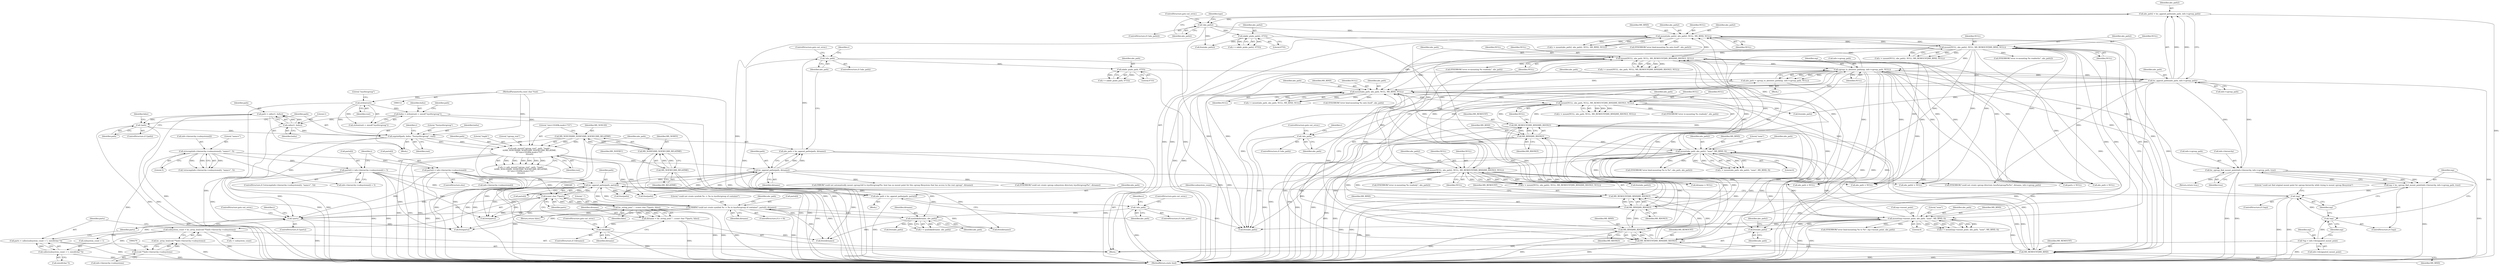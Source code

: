 digraph "0_lxc_592fd47a6245508b79fe6ac819fe6d3b2c1289be@API" {
"1000644" [label="(Call,free(abs_path))"];
"1000453" [label="(Call,mount(NULL, abs_path, NULL, MS_REMOUNT|MS_BIND|MS_RDONLY, NULL))"];
"1000496" [label="(Call,mount(NULL, abs_path2, NULL, MS_REMOUNT|MS_BIND, NULL))"];
"1000479" [label="(Call,mount(abs_path2, abs_path2, NULL, MS_BIND, NULL))"];
"1000391" [label="(Call,!abs_path2)"];
"1000383" [label="(Call,abs_path2 = lxc_append_paths(abs_path, info->cgroup_path))"];
"1000385" [label="(Call,lxc_append_paths(abs_path, info->cgroup_path))"];
"1000367" [label="(Call,mkdir_p(abs_path, 0755))"];
"1000362" [label="(Call,!abs_path)"];
"1000356" [label="(Call,abs_path = lxc_append_paths(path, dirname))"];
"1000358" [label="(Call,lxc_append_paths(path, dirname))"];
"1000214" [label="(Call,safe_mount(\"cgroup_root\", path, \"tmpfs\",\n\t\t\tMS_NOSUID|MS_NODEV|MS_NOEXEC|MS_RELATIME,\n\t\t\t\"size=10240k,mode=755\",\n\t\t\troot))"];
"1000207" [label="(Call,snprintf(path, bufsz, \"%s/sys/fs/cgroup\", root))"];
"1000203" [label="(Call,!path)"];
"1000197" [label="(Call,path = calloc(1, bufsz))"];
"1000199" [label="(Call,calloc(1, bufsz))"];
"1000118" [label="(Call,bufsz = strlen(root) + sizeof(\"/sys/fs/cgroup\"))"];
"1000121" [label="(Call,strlen(root))"];
"1000114" [label="(MethodParameterIn,const char *root)"];
"1000218" [label="(Call,MS_NOSUID|MS_NODEV|MS_NOEXEC|MS_RELATIME)"];
"1000220" [label="(Call,MS_NODEV|MS_NOEXEC|MS_RELATIME)"];
"1000222" [label="(Call,MS_NOEXEC|MS_RELATIME)"];
"1000671" [label="(Call,lxc_append_paths(path, parts[i]))"];
"1000333" [label="(Call,parts[i] = info->hierarchy->subsystems[i])"];
"1000309" [label="(Call,strncmp(info->hierarchy->subsystems[i], \"name=\", 5))"];
"1000348" [label="(Call,(const char **)parts)"];
"1000294" [label="(Call,!parts)"];
"1000689" [label="(Call,WARN(\"could not create symlink %s -> %s in /sys/fs/cgroup of container\", parts[i], dirname))"];
"1000682" [label="(Call,symlink(dirname, abs_path))"];
"1000677" [label="(Call,!abs_path)"];
"1000669" [label="(Call,abs_path = lxc_append_paths(path, parts[i]))"];
"1000285" [label="(Call,parts = calloc(subsystem_count + 1, sizeof(char *)))"];
"1000287" [label="(Call,calloc(subsystem_count + 1, sizeof(char *)))"];
"1000275" [label="(Call,subsystem_count = lxc_array_len((void **)info->hierarchy->subsystems))"];
"1000277" [label="(Call,lxc_array_len((void **)info->hierarchy->subsystems))"];
"1000278" [label="(Call,(void **)info->hierarchy->subsystems)"];
"1000319" [label="(Call,parts[i] = info->hierarchy->subsystems[i] + 5)"];
"1000353" [label="(Call,!dirname)"];
"1000344" [label="(Call,dirname = lxc_string_join(\",\", (const char **)parts, false))"];
"1000346" [label="(Call,lxc_string_join(\",\", (const char **)parts, false))"];
"1000590" [label="(Call,cgroup_to_absolute_path(mp, info->cgroup_path, NULL))"];
"1000269" [label="(Call,!mp)"];
"1000258" [label="(Call,mp = lxc_cgroup_find_mount_point(info->hierarchy, info->cgroup_path, true))"];
"1000260" [label="(Call,lxc_cgroup_find_mount_point(info->hierarchy, info->cgroup_path, true))"];
"1000256" [label="(Call,!mp)"];
"1000250" [label="(Call,*mp = info->designated_mount_point)"];
"1000564" [label="(Call,mount(NULL, abs_path, NULL, MS_REMOUNT|MS_BIND|MS_RDONLY, NULL))"];
"1000547" [label="(Call,mount(abs_path, abs_path, NULL, MS_BIND, NULL))"];
"1000625" [label="(Call,mount(NULL, abs_path2, NULL, MS_REMOUNT|MS_BIND|MS_RDONLY, NULL))"];
"1000602" [label="(Call,mount(abs_path, abs_path2, \"none\", MS_BIND, 0))"];
"1000597" [label="(Call,!abs_path)"];
"1000588" [label="(Call,abs_path = cgroup_to_absolute_path(mp, info->cgroup_path, NULL))"];
"1000517" [label="(Call,mkdir_p(abs_path2, 0755))"];
"1000422" [label="(Call,mount(mp->mount_point, abs_path, \"none\", MS_BIND, 0))"];
"1000459" [label="(Call,MS_BIND|MS_RDONLY)"];
"1000631" [label="(Call,MS_BIND|MS_RDONLY)"];
"1000570" [label="(Call,MS_BIND|MS_RDONLY)"];
"1000500" [label="(Call,MS_REMOUNT|MS_BIND)"];
"1000629" [label="(Call,MS_REMOUNT|MS_BIND|MS_RDONLY)"];
"1000568" [label="(Call,MS_REMOUNT|MS_BIND|MS_RDONLY)"];
"1000457" [label="(Call,MS_REMOUNT|MS_BIND|MS_RDONLY)"];
"1000293" [label="(ControlStructure,if (!parts))"];
"1000317" [label="(Literal,\"name=\")"];
"1000629" [label="(Call,MS_REMOUNT|MS_BIND|MS_RDONLY)"];
"1000645" [label="(Identifier,abs_path)"];
"1000309" [label="(Call,strncmp(info->hierarchy->subsystems[i], \"name=\", 5))"];
"1000568" [label="(Call,MS_REMOUNT|MS_BIND|MS_RDONLY)"];
"1000681" [label="(Identifier,r)"];
"1000387" [label="(Call,info->cgroup_path)"];
"1000369" [label="(Literal,0755)"];
"1000255" [label="(ControlStructure,if (!mp))"];
"1000347" [label="(Literal,\",\")"];
"1000257" [label="(Identifier,mp)"];
"1000246" [label="(Block,)"];
"1000277" [label="(Call,lxc_array_len((void **)info->hierarchy->subsystems))"];
"1000307" [label="(ControlStructure,if (!strncmp(info->hierarchy->subsystems[i], \"name=\", 5)))"];
"1000346" [label="(Call,lxc_string_join(\",\", (const char **)parts, false))"];
"1000697" [label="(Call,abs_path = NULL)"];
"1000269" [label="(Call,!mp)"];
"1000499" [label="(Identifier,NULL)"];
"1000361" [label="(ControlStructure,if (!abs_path))"];
"1000595" [label="(Identifier,NULL)"];
"1000515" [label="(Call,r = mkdir_p(abs_path2, 0755))"];
"1000484" [label="(Identifier,NULL)"];
"1000603" [label="(Identifier,abs_path)"];
"1000386" [label="(Identifier,abs_path)"];
"1000216" [label="(Identifier,path)"];
"1000353" [label="(Call,!dirname)"];
"1000549" [label="(Identifier,abs_path)"];
"1000286" [label="(Identifier,parts)"];
"1000213" [label="(Identifier,r)"];
"1000287" [label="(Call,calloc(subsystem_count + 1, sizeof(char *)))"];
"1000259" [label="(Identifier,mp)"];
"1000651" [label="(Call,abs_path2 = NULL)"];
"1000208" [label="(Identifier,path)"];
"1000202" [label="(ControlStructure,if (!path))"];
"1000252" [label="(Call,info->designated_mount_point)"];
"1000596" [label="(ControlStructure,if (!abs_path))"];
"1000503" [label="(Identifier,NULL)"];
"1000462" [label="(Identifier,NULL)"];
"1000224" [label="(Identifier,MS_RELATIME)"];
"1000583" [label="(Call,free(abs_path))"];
"1000217" [label="(Literal,\"tmpfs\")"];
"1000689" [label="(Call,WARN(\"could not create symlink %s -> %s in /sys/fs/cgroup of container\", parts[i], dirname))"];
"1000702" [label="(Call,free(parts))"];
"1000352" [label="(ControlStructure,if (!dirname))"];
"1000359" [label="(Identifier,path)"];
"1000258" [label="(Call,mp = lxc_cgroup_find_mount_point(info->hierarchy, info->cgroup_path, true))"];
"1000368" [label="(Identifier,abs_path)"];
"1000267" [label="(Identifier,true)"];
"1000570" [label="(Call,MS_BIND|MS_RDONLY)"];
"1000367" [label="(Call,mkdir_p(abs_path, 0755))"];
"1000726" [label="(Call,free(abs_path2))"];
"1000127" [label="(Identifier,path)"];
"1000220" [label="(Call,MS_NODEV|MS_NOEXEC|MS_RELATIME)"];
"1000625" [label="(Call,mount(NULL, abs_path2, NULL, MS_REMOUNT|MS_BIND|MS_RDONLY, NULL))"];
"1000391" [label="(Call,!abs_path2)"];
"1000566" [label="(Identifier,abs_path)"];
"1000296" [label="(ControlStructure,goto out_error;)"];
"1000124" [label="(Literal,\"/sys/fs/cgroup\")"];
"1000360" [label="(Identifier,dirname)"];
"1000707" [label="(Call,parts = NULL)"];
"1000602" [label="(Call,mount(abs_path, abs_path2, \"none\", MS_BIND, 0))"];
"1000392" [label="(Identifier,abs_path2)"];
"1000295" [label="(Identifier,parts)"];
"1000199" [label="(Call,calloc(1, bufsz))"];
"1000456" [label="(Identifier,NULL)"];
"1000397" [label="(Identifier,type)"];
"1000710" [label="(Call,free(path))"];
"1000264" [label="(Call,info->cgroup_path)"];
"1000212" [label="(Call,r = safe_mount(\"cgroup_root\", path, \"tmpfs\",\n\t\t\tMS_NOSUID|MS_NODEV|MS_NOEXEC|MS_RELATIME,\n\t\t\t\"size=10240k,mode=755\",\n\t\t\troot))"];
"1000280" [label="(Call,info->hierarchy->subsystems)"];
"1000416" [label="(Call,ERROR(\"could not automatically mount cgroup-full to /sys/fs/cgroup/%s: host has no mount point for this cgroup filesystem that has access to the root cgroup\", dirname))"];
"1000685" [label="(ControlStructure,if (r < 0))"];
"1000571" [label="(Identifier,MS_BIND)"];
"1000632" [label="(Identifier,MS_BIND)"];
"1000384" [label="(Identifier,abs_path2)"];
"1000718" [label="(Call,free(path))"];
"1000200" [label="(Literal,1)"];
"1000562" [label="(Call,r = mount(NULL, abs_path, NULL, MS_REMOUNT|MS_BIND|MS_RDONLY, NULL))"];
"1000483" [label="(Identifier,MS_BIND)"];
"1000122" [label="(Identifier,root)"];
"1000477" [label="(Call,r = mount(abs_path2, abs_path2, NULL, MS_BIND, NULL))"];
"1000628" [label="(Identifier,NULL)"];
"1000427" [label="(Literal,\"none\")"];
"1000197" [label="(Call,path = calloc(1, bufsz))"];
"1000700" [label="(Call,free(dirname))"];
"1000585" [label="(Call,abs_path = NULL)"];
"1000379" [label="(Call,SYSERROR(\"could not create cgroup subsystem directory /sys/fs/cgroup/%s\", dirname))"];
"1000678" [label="(Identifier,abs_path)"];
"1000118" [label="(Call,bufsz = strlen(root) + sizeof(\"/sys/fs/cgroup\"))"];
"1000494" [label="(Call,r = mount(NULL, abs_path2, NULL, MS_REMOUNT|MS_BIND, NULL))"];
"1000285" [label="(Call,parts = calloc(subsystem_count + 1, sizeof(char *)))"];
"1000579" [label="(Call,SYSERROR(\"error re-mounting %s readonly\", abs_path))"];
"1000278" [label="(Call,(void **)info->hierarchy->subsystems)"];
"1000598" [label="(Identifier,abs_path)"];
"1000518" [label="(Identifier,abs_path2)"];
"1000363" [label="(Identifier,abs_path)"];
"1000694" [label="(Identifier,dirname)"];
"1000519" [label="(Literal,0755)"];
"1000597" [label="(Call,!abs_path)"];
"1000502" [label="(Identifier,MS_BIND)"];
"1000547" [label="(Call,mount(abs_path, abs_path, NULL, MS_BIND, NULL))"];
"1000223" [label="(Identifier,MS_NOEXEC)"];
"1000116" [label="(Block,)"];
"1000646" [label="(Call,free(abs_path2))"];
"1000390" [label="(ControlStructure,if (!abs_path2))"];
"1000206" [label="(Identifier,false)"];
"1000351" [label="(Identifier,false)"];
"1000552" [label="(Identifier,NULL)"];
"1000393" [label="(ControlStructure,goto out_error;)"];
"1000455" [label="(Identifier,abs_path)"];
"1000366" [label="(Identifier,r)"];
"1000588" [label="(Call,abs_path = cgroup_to_absolute_path(mp, info->cgroup_path, NULL))"];
"1000460" [label="(Identifier,MS_BIND)"];
"1000276" [label="(Identifier,subsystem_count)"];
"1000690" [label="(Literal,\"could not create symlink %s -> %s in /sys/fs/cgroup of container\")"];
"1000696" [label="(Identifier,abs_path)"];
"1000545" [label="(Call,r = mount(abs_path, abs_path, NULL, MS_BIND, NULL))"];
"1000451" [label="(Call,r = mount(NULL, abs_path, NULL, MS_REMOUNT|MS_BIND|MS_RDONLY, NULL))"];
"1000323" [label="(Call,info->hierarchy->subsystems[i] + 5)"];
"1000613" [label="(Call,SYSERROR(\"error bind-mounting %s to %s\", abs_path, abs_path2))"];
"1000344" [label="(Call,dirname = lxc_string_join(\",\", (const char **)parts, false))"];
"1000573" [label="(Identifier,NULL)"];
"1000457" [label="(Call,MS_REMOUNT|MS_BIND|MS_RDONLY)"];
"1000479" [label="(Call,mount(abs_path2, abs_path2, NULL, MS_BIND, NULL))"];
"1000275" [label="(Call,subsystem_count = lxc_array_len((void **)info->hierarchy->subsystems))"];
"1000273" [label="(Literal,\"could not find original mount point for cgroup hierarchy while trying to mount cgroup filesystem\")"];
"1000599" [label="(ControlStructure,goto out_error;)"];
"1000589" [label="(Identifier,abs_path)"];
"1000215" [label="(Literal,\"cgroup_root\")"];
"1000480" [label="(Identifier,abs_path2)"];
"1000623" [label="(Call,r = mount(NULL, abs_path2, NULL, MS_REMOUNT|MS_BIND|MS_RDONLY, NULL))"];
"1000501" [label="(Identifier,MS_REMOUNT)"];
"1000218" [label="(Call,MS_NOSUID|MS_NODEV|MS_NOEXEC|MS_RELATIME)"];
"1000210" [label="(Literal,\"%s/sys/fs/cgroup\")"];
"1000221" [label="(Identifier,MS_NODEV)"];
"1000731" [label="(Return,return false;)"];
"1000600" [label="(Call,r = mount(abs_path, abs_path2, \"none\", MS_BIND, 0))"];
"1000604" [label="(Identifier,abs_path2)"];
"1000691" [label="(Call,parts[i])"];
"1000548" [label="(Identifier,abs_path)"];
"1000498" [label="(Identifier,abs_path2)"];
"1000435" [label="(Call,SYSERROR(\"error bind-mounting %s to %s\", mp->mount_point, abs_path))"];
"1000630" [label="(Identifier,MS_REMOUNT)"];
"1000733" [label="(MethodReturn,static bool)"];
"1000500" [label="(Call,MS_REMOUNT|MS_BIND)"];
"1000668" [label="(Block,)"];
"1000426" [label="(Identifier,abs_path)"];
"1000458" [label="(Identifier,MS_REMOUNT)"];
"1000591" [label="(Identifier,mp)"];
"1000319" [label="(Call,parts[i] = info->hierarchy->subsystems[i] + 5)"];
"1000332" [label="(ControlStructure,else)"];
"1000640" [label="(Call,SYSERROR(\"error re-mounting %s readonly\", abs_path2))"];
"1000677" [label="(Call,!abs_path)"];
"1000219" [label="(Identifier,MS_NOSUID)"];
"1000529" [label="(Call,SYSERROR(\"could not create cgroup directory /sys/fs/cgroup/%s%s\", dirname, info->cgroup_path))"];
"1000670" [label="(Identifier,abs_path)"];
"1000222" [label="(Call,MS_NOEXEC|MS_RELATIME)"];
"1000318" [label="(Literal,5)"];
"1000669" [label="(Call,abs_path = lxc_append_paths(path, parts[i]))"];
"1000564" [label="(Call,mount(NULL, abs_path, NULL, MS_REMOUNT|MS_BIND|MS_RDONLY, NULL))"];
"1000514" [label="(Block,)"];
"1000606" [label="(Identifier,MS_BIND)"];
"1000429" [label="(Literal,0)"];
"1000720" [label="(Call,free(dirname))"];
"1000712" [label="(Return,return true;)"];
"1000684" [label="(Identifier,abs_path)"];
"1000428" [label="(Identifier,MS_BIND)"];
"1000482" [label="(Identifier,NULL)"];
"1000695" [label="(Call,free(abs_path))"];
"1000201" [label="(Identifier,bufsz)"];
"1000572" [label="(Identifier,MS_RDONLY)"];
"1000250" [label="(Call,*mp = info->designated_mount_point)"];
"1000633" [label="(Identifier,MS_RDONLY)"];
"1000704" [label="(Call,dirname = NULL)"];
"1000517" [label="(Call,mkdir_p(abs_path2, 0755))"];
"1000676" [label="(ControlStructure,if (!abs_path))"];
"1000288" [label="(Call,subsystem_count + 1)"];
"1000357" [label="(Identifier,abs_path)"];
"1000673" [label="(Call,parts[i])"];
"1000631" [label="(Call,MS_BIND|MS_RDONLY)"];
"1000308" [label="(Call,!strncmp(info->hierarchy->subsystems[i], \"name=\", 5))"];
"1000607" [label="(Literal,0)"];
"1000299" [label="(Identifier,i)"];
"1000601" [label="(Identifier,r)"];
"1000350" [label="(Identifier,parts)"];
"1000644" [label="(Call,free(abs_path))"];
"1000627" [label="(Identifier,abs_path2)"];
"1000294" [label="(Call,!parts)"];
"1000270" [label="(Identifier,mp)"];
"1000481" [label="(Identifier,abs_path2)"];
"1000225" [label="(Literal,\"size=10240k,mode=755\")"];
"1000592" [label="(Call,info->cgroup_path)"];
"1000198" [label="(Identifier,path)"];
"1000209" [label="(Identifier,bufsz)"];
"1000722" [label="(Call,free(parts))"];
"1000334" [label="(Call,parts[i])"];
"1000683" [label="(Identifier,dirname)"];
"1000558" [label="(Call,SYSERROR(\"error bind-mounting %s onto itself\", abs_path))"];
"1000605" [label="(Literal,\"none\")"];
"1000291" [label="(Call,sizeof(char *))"];
"1000679" [label="(ControlStructure,goto out_error;)"];
"1000355" [label="(ControlStructure,goto out_error;)"];
"1000551" [label="(Identifier,MS_BIND)"];
"1000468" [label="(Call,SYSERROR(\"error re-mounting %s readonly\", abs_path))"];
"1000422" [label="(Call,mount(mp->mount_point, abs_path, \"none\", MS_BIND, 0))"];
"1000682" [label="(Call,symlink(dirname, abs_path))"];
"1000211" [label="(Identifier,root)"];
"1000333" [label="(Call,parts[i] = info->hierarchy->subsystems[i])"];
"1000256" [label="(Call,!mp)"];
"1000364" [label="(ControlStructure,goto out_error;)"];
"1000565" [label="(Identifier,NULL)"];
"1000354" [label="(Identifier,dirname)"];
"1000569" [label="(Identifier,MS_REMOUNT)"];
"1000590" [label="(Call,cgroup_to_absolute_path(mp, info->cgroup_path, NULL))"];
"1000383" [label="(Call,abs_path2 = lxc_append_paths(abs_path, info->cgroup_path))"];
"1000226" [label="(Identifier,root)"];
"1000680" [label="(Call,r = symlink(dirname, abs_path))"];
"1000214" [label="(Call,safe_mount(\"cgroup_root\", path, \"tmpfs\",\n\t\t\tMS_NOSUID|MS_NODEV|MS_NOEXEC|MS_RELATIME,\n\t\t\t\"size=10240k,mode=755\",\n\t\t\troot))"];
"1000348" [label="(Call,(const char **)parts)"];
"1000261" [label="(Call,info->hierarchy)"];
"1000454" [label="(Identifier,NULL)"];
"1000509" [label="(Call,SYSERROR(\"error re-mounting %s readwrite\", abs_path2))"];
"1000310" [label="(Call,info->hierarchy->subsystems[i])"];
"1000567" [label="(Identifier,NULL)"];
"1000251" [label="(Identifier,mp)"];
"1000634" [label="(Identifier,NULL)"];
"1000459" [label="(Call,MS_BIND|MS_RDONLY)"];
"1000496" [label="(Call,mount(NULL, abs_path2, NULL, MS_REMOUNT|MS_BIND, NULL))"];
"1000453" [label="(Call,mount(NULL, abs_path, NULL, MS_REMOUNT|MS_BIND|MS_RDONLY, NULL))"];
"1000362" [label="(Call,!abs_path)"];
"1000121" [label="(Call,strlen(root))"];
"1000301" [label="(Call,i < subsystem_count)"];
"1000337" [label="(Call,info->hierarchy->subsystems[i])"];
"1000550" [label="(Identifier,NULL)"];
"1000420" [label="(Call,r = mount(mp->mount_point, abs_path, \"none\", MS_BIND, 0))"];
"1000120" [label="(Call,strlen(root) + sizeof(\"/sys/fs/cgroup\"))"];
"1000647" [label="(Identifier,abs_path2)"];
"1000497" [label="(Identifier,NULL)"];
"1000385" [label="(Call,lxc_append_paths(abs_path, info->cgroup_path))"];
"1000114" [label="(MethodParameterIn,const char *root)"];
"1000490" [label="(Call,SYSERROR(\"error bind-mounting %s onto itself\", abs_path2))"];
"1000268" [label="(ControlStructure,if (!mp))"];
"1000358" [label="(Call,lxc_append_paths(path, dirname))"];
"1000260" [label="(Call,lxc_cgroup_find_mount_point(info->hierarchy, info->cgroup_path, true))"];
"1000305" [label="(Identifier,i)"];
"1000648" [label="(Call,abs_path = NULL)"];
"1000320" [label="(Call,parts[i])"];
"1000345" [label="(Identifier,dirname)"];
"1000671" [label="(Call,lxc_append_paths(path, parts[i]))"];
"1000119" [label="(Identifier,bufsz)"];
"1000423" [label="(Call,mp->mount_point)"];
"1000207" [label="(Call,snprintf(path, bufsz, \"%s/sys/fs/cgroup\", root))"];
"1000626" [label="(Identifier,NULL)"];
"1000461" [label="(Identifier,MS_RDONLY)"];
"1000724" [label="(Call,free(abs_path))"];
"1000203" [label="(Call,!path)"];
"1000365" [label="(Call,r = mkdir_p(abs_path, 0755))"];
"1000204" [label="(Identifier,path)"];
"1000356" [label="(Call,abs_path = lxc_append_paths(path, dirname))"];
"1000672" [label="(Identifier,path)"];
"1000644" -> "1000246"  [label="AST: "];
"1000644" -> "1000645"  [label="CFG: "];
"1000645" -> "1000644"  [label="AST: "];
"1000647" -> "1000644"  [label="CFG: "];
"1000453" -> "1000644"  [label="DDG: "];
"1000422" -> "1000644"  [label="DDG: "];
"1000602" -> "1000644"  [label="DDG: "];
"1000453" -> "1000451"  [label="AST: "];
"1000453" -> "1000462"  [label="CFG: "];
"1000454" -> "1000453"  [label="AST: "];
"1000455" -> "1000453"  [label="AST: "];
"1000456" -> "1000453"  [label="AST: "];
"1000457" -> "1000453"  [label="AST: "];
"1000462" -> "1000453"  [label="AST: "];
"1000451" -> "1000453"  [label="CFG: "];
"1000453" -> "1000733"  [label="DDG: "];
"1000453" -> "1000733"  [label="DDG: "];
"1000453" -> "1000451"  [label="DDG: "];
"1000453" -> "1000451"  [label="DDG: "];
"1000453" -> "1000451"  [label="DDG: "];
"1000496" -> "1000453"  [label="DDG: "];
"1000625" -> "1000453"  [label="DDG: "];
"1000590" -> "1000453"  [label="DDG: "];
"1000422" -> "1000453"  [label="DDG: "];
"1000457" -> "1000453"  [label="DDG: "];
"1000457" -> "1000453"  [label="DDG: "];
"1000453" -> "1000468"  [label="DDG: "];
"1000453" -> "1000479"  [label="DDG: "];
"1000453" -> "1000547"  [label="DDG: "];
"1000453" -> "1000585"  [label="DDG: "];
"1000453" -> "1000590"  [label="DDG: "];
"1000453" -> "1000648"  [label="DDG: "];
"1000453" -> "1000651"  [label="DDG: "];
"1000453" -> "1000697"  [label="DDG: "];
"1000453" -> "1000704"  [label="DDG: "];
"1000453" -> "1000707"  [label="DDG: "];
"1000453" -> "1000724"  [label="DDG: "];
"1000496" -> "1000494"  [label="AST: "];
"1000496" -> "1000503"  [label="CFG: "];
"1000497" -> "1000496"  [label="AST: "];
"1000498" -> "1000496"  [label="AST: "];
"1000499" -> "1000496"  [label="AST: "];
"1000500" -> "1000496"  [label="AST: "];
"1000503" -> "1000496"  [label="AST: "];
"1000494" -> "1000496"  [label="CFG: "];
"1000496" -> "1000733"  [label="DDG: "];
"1000496" -> "1000733"  [label="DDG: "];
"1000496" -> "1000479"  [label="DDG: "];
"1000496" -> "1000494"  [label="DDG: "];
"1000496" -> "1000494"  [label="DDG: "];
"1000496" -> "1000494"  [label="DDG: "];
"1000479" -> "1000496"  [label="DDG: "];
"1000479" -> "1000496"  [label="DDG: "];
"1000500" -> "1000496"  [label="DDG: "];
"1000500" -> "1000496"  [label="DDG: "];
"1000496" -> "1000509"  [label="DDG: "];
"1000496" -> "1000547"  [label="DDG: "];
"1000496" -> "1000585"  [label="DDG: "];
"1000496" -> "1000590"  [label="DDG: "];
"1000496" -> "1000646"  [label="DDG: "];
"1000496" -> "1000648"  [label="DDG: "];
"1000496" -> "1000651"  [label="DDG: "];
"1000496" -> "1000697"  [label="DDG: "];
"1000496" -> "1000704"  [label="DDG: "];
"1000496" -> "1000707"  [label="DDG: "];
"1000479" -> "1000477"  [label="AST: "];
"1000479" -> "1000484"  [label="CFG: "];
"1000480" -> "1000479"  [label="AST: "];
"1000481" -> "1000479"  [label="AST: "];
"1000482" -> "1000479"  [label="AST: "];
"1000483" -> "1000479"  [label="AST: "];
"1000484" -> "1000479"  [label="AST: "];
"1000477" -> "1000479"  [label="CFG: "];
"1000479" -> "1000733"  [label="DDG: "];
"1000479" -> "1000733"  [label="DDG: "];
"1000479" -> "1000477"  [label="DDG: "];
"1000479" -> "1000477"  [label="DDG: "];
"1000479" -> "1000477"  [label="DDG: "];
"1000391" -> "1000479"  [label="DDG: "];
"1000625" -> "1000479"  [label="DDG: "];
"1000590" -> "1000479"  [label="DDG: "];
"1000422" -> "1000479"  [label="DDG: "];
"1000459" -> "1000479"  [label="DDG: "];
"1000479" -> "1000490"  [label="DDG: "];
"1000479" -> "1000500"  [label="DDG: "];
"1000391" -> "1000390"  [label="AST: "];
"1000391" -> "1000392"  [label="CFG: "];
"1000392" -> "1000391"  [label="AST: "];
"1000393" -> "1000391"  [label="CFG: "];
"1000397" -> "1000391"  [label="CFG: "];
"1000391" -> "1000733"  [label="DDG: "];
"1000383" -> "1000391"  [label="DDG: "];
"1000391" -> "1000517"  [label="DDG: "];
"1000391" -> "1000646"  [label="DDG: "];
"1000391" -> "1000726"  [label="DDG: "];
"1000383" -> "1000246"  [label="AST: "];
"1000383" -> "1000385"  [label="CFG: "];
"1000384" -> "1000383"  [label="AST: "];
"1000385" -> "1000383"  [label="AST: "];
"1000392" -> "1000383"  [label="CFG: "];
"1000383" -> "1000733"  [label="DDG: "];
"1000385" -> "1000383"  [label="DDG: "];
"1000385" -> "1000383"  [label="DDG: "];
"1000385" -> "1000387"  [label="CFG: "];
"1000386" -> "1000385"  [label="AST: "];
"1000387" -> "1000385"  [label="AST: "];
"1000385" -> "1000733"  [label="DDG: "];
"1000385" -> "1000260"  [label="DDG: "];
"1000367" -> "1000385"  [label="DDG: "];
"1000590" -> "1000385"  [label="DDG: "];
"1000260" -> "1000385"  [label="DDG: "];
"1000385" -> "1000422"  [label="DDG: "];
"1000385" -> "1000529"  [label="DDG: "];
"1000385" -> "1000547"  [label="DDG: "];
"1000385" -> "1000583"  [label="DDG: "];
"1000385" -> "1000590"  [label="DDG: "];
"1000385" -> "1000724"  [label="DDG: "];
"1000367" -> "1000365"  [label="AST: "];
"1000367" -> "1000369"  [label="CFG: "];
"1000368" -> "1000367"  [label="AST: "];
"1000369" -> "1000367"  [label="AST: "];
"1000365" -> "1000367"  [label="CFG: "];
"1000367" -> "1000365"  [label="DDG: "];
"1000367" -> "1000365"  [label="DDG: "];
"1000362" -> "1000367"  [label="DDG: "];
"1000367" -> "1000724"  [label="DDG: "];
"1000362" -> "1000361"  [label="AST: "];
"1000362" -> "1000363"  [label="CFG: "];
"1000363" -> "1000362"  [label="AST: "];
"1000364" -> "1000362"  [label="CFG: "];
"1000366" -> "1000362"  [label="CFG: "];
"1000362" -> "1000733"  [label="DDG: "];
"1000356" -> "1000362"  [label="DDG: "];
"1000362" -> "1000724"  [label="DDG: "];
"1000356" -> "1000246"  [label="AST: "];
"1000356" -> "1000358"  [label="CFG: "];
"1000357" -> "1000356"  [label="AST: "];
"1000358" -> "1000356"  [label="AST: "];
"1000363" -> "1000356"  [label="CFG: "];
"1000356" -> "1000733"  [label="DDG: "];
"1000358" -> "1000356"  [label="DDG: "];
"1000358" -> "1000356"  [label="DDG: "];
"1000358" -> "1000360"  [label="CFG: "];
"1000359" -> "1000358"  [label="AST: "];
"1000360" -> "1000358"  [label="AST: "];
"1000214" -> "1000358"  [label="DDG: "];
"1000671" -> "1000358"  [label="DDG: "];
"1000353" -> "1000358"  [label="DDG: "];
"1000358" -> "1000379"  [label="DDG: "];
"1000358" -> "1000416"  [label="DDG: "];
"1000358" -> "1000529"  [label="DDG: "];
"1000358" -> "1000671"  [label="DDG: "];
"1000358" -> "1000682"  [label="DDG: "];
"1000358" -> "1000700"  [label="DDG: "];
"1000358" -> "1000710"  [label="DDG: "];
"1000358" -> "1000718"  [label="DDG: "];
"1000358" -> "1000720"  [label="DDG: "];
"1000214" -> "1000212"  [label="AST: "];
"1000214" -> "1000226"  [label="CFG: "];
"1000215" -> "1000214"  [label="AST: "];
"1000216" -> "1000214"  [label="AST: "];
"1000217" -> "1000214"  [label="AST: "];
"1000218" -> "1000214"  [label="AST: "];
"1000225" -> "1000214"  [label="AST: "];
"1000226" -> "1000214"  [label="AST: "];
"1000212" -> "1000214"  [label="CFG: "];
"1000214" -> "1000733"  [label="DDG: "];
"1000214" -> "1000733"  [label="DDG: "];
"1000214" -> "1000733"  [label="DDG: "];
"1000214" -> "1000212"  [label="DDG: "];
"1000214" -> "1000212"  [label="DDG: "];
"1000214" -> "1000212"  [label="DDG: "];
"1000214" -> "1000212"  [label="DDG: "];
"1000214" -> "1000212"  [label="DDG: "];
"1000214" -> "1000212"  [label="DDG: "];
"1000207" -> "1000214"  [label="DDG: "];
"1000207" -> "1000214"  [label="DDG: "];
"1000218" -> "1000214"  [label="DDG: "];
"1000218" -> "1000214"  [label="DDG: "];
"1000114" -> "1000214"  [label="DDG: "];
"1000214" -> "1000710"  [label="DDG: "];
"1000214" -> "1000718"  [label="DDG: "];
"1000207" -> "1000116"  [label="AST: "];
"1000207" -> "1000211"  [label="CFG: "];
"1000208" -> "1000207"  [label="AST: "];
"1000209" -> "1000207"  [label="AST: "];
"1000210" -> "1000207"  [label="AST: "];
"1000211" -> "1000207"  [label="AST: "];
"1000213" -> "1000207"  [label="CFG: "];
"1000207" -> "1000733"  [label="DDG: "];
"1000207" -> "1000733"  [label="DDG: "];
"1000203" -> "1000207"  [label="DDG: "];
"1000199" -> "1000207"  [label="DDG: "];
"1000121" -> "1000207"  [label="DDG: "];
"1000114" -> "1000207"  [label="DDG: "];
"1000203" -> "1000202"  [label="AST: "];
"1000203" -> "1000204"  [label="CFG: "];
"1000204" -> "1000203"  [label="AST: "];
"1000206" -> "1000203"  [label="CFG: "];
"1000208" -> "1000203"  [label="CFG: "];
"1000203" -> "1000733"  [label="DDG: "];
"1000203" -> "1000733"  [label="DDG: "];
"1000197" -> "1000203"  [label="DDG: "];
"1000197" -> "1000116"  [label="AST: "];
"1000197" -> "1000199"  [label="CFG: "];
"1000198" -> "1000197"  [label="AST: "];
"1000199" -> "1000197"  [label="AST: "];
"1000204" -> "1000197"  [label="CFG: "];
"1000197" -> "1000733"  [label="DDG: "];
"1000199" -> "1000197"  [label="DDG: "];
"1000199" -> "1000197"  [label="DDG: "];
"1000199" -> "1000201"  [label="CFG: "];
"1000200" -> "1000199"  [label="AST: "];
"1000201" -> "1000199"  [label="AST: "];
"1000199" -> "1000733"  [label="DDG: "];
"1000118" -> "1000199"  [label="DDG: "];
"1000118" -> "1000116"  [label="AST: "];
"1000118" -> "1000120"  [label="CFG: "];
"1000119" -> "1000118"  [label="AST: "];
"1000120" -> "1000118"  [label="AST: "];
"1000127" -> "1000118"  [label="CFG: "];
"1000118" -> "1000733"  [label="DDG: "];
"1000118" -> "1000733"  [label="DDG: "];
"1000121" -> "1000118"  [label="DDG: "];
"1000121" -> "1000120"  [label="AST: "];
"1000121" -> "1000122"  [label="CFG: "];
"1000122" -> "1000121"  [label="AST: "];
"1000124" -> "1000121"  [label="CFG: "];
"1000121" -> "1000733"  [label="DDG: "];
"1000121" -> "1000120"  [label="DDG: "];
"1000114" -> "1000121"  [label="DDG: "];
"1000114" -> "1000112"  [label="AST: "];
"1000114" -> "1000733"  [label="DDG: "];
"1000218" -> "1000220"  [label="CFG: "];
"1000219" -> "1000218"  [label="AST: "];
"1000220" -> "1000218"  [label="AST: "];
"1000225" -> "1000218"  [label="CFG: "];
"1000218" -> "1000733"  [label="DDG: "];
"1000218" -> "1000733"  [label="DDG: "];
"1000220" -> "1000218"  [label="DDG: "];
"1000220" -> "1000218"  [label="DDG: "];
"1000220" -> "1000222"  [label="CFG: "];
"1000221" -> "1000220"  [label="AST: "];
"1000222" -> "1000220"  [label="AST: "];
"1000220" -> "1000733"  [label="DDG: "];
"1000220" -> "1000733"  [label="DDG: "];
"1000222" -> "1000220"  [label="DDG: "];
"1000222" -> "1000220"  [label="DDG: "];
"1000222" -> "1000224"  [label="CFG: "];
"1000223" -> "1000222"  [label="AST: "];
"1000224" -> "1000222"  [label="AST: "];
"1000222" -> "1000733"  [label="DDG: "];
"1000222" -> "1000733"  [label="DDG: "];
"1000671" -> "1000669"  [label="AST: "];
"1000671" -> "1000673"  [label="CFG: "];
"1000672" -> "1000671"  [label="AST: "];
"1000673" -> "1000671"  [label="AST: "];
"1000669" -> "1000671"  [label="CFG: "];
"1000671" -> "1000733"  [label="DDG: "];
"1000671" -> "1000294"  [label="DDG: "];
"1000671" -> "1000348"  [label="DDG: "];
"1000671" -> "1000669"  [label="DDG: "];
"1000671" -> "1000669"  [label="DDG: "];
"1000333" -> "1000671"  [label="DDG: "];
"1000348" -> "1000671"  [label="DDG: "];
"1000689" -> "1000671"  [label="DDG: "];
"1000319" -> "1000671"  [label="DDG: "];
"1000671" -> "1000689"  [label="DDG: "];
"1000671" -> "1000702"  [label="DDG: "];
"1000671" -> "1000710"  [label="DDG: "];
"1000671" -> "1000718"  [label="DDG: "];
"1000671" -> "1000722"  [label="DDG: "];
"1000333" -> "1000332"  [label="AST: "];
"1000333" -> "1000337"  [label="CFG: "];
"1000334" -> "1000333"  [label="AST: "];
"1000337" -> "1000333"  [label="AST: "];
"1000305" -> "1000333"  [label="CFG: "];
"1000333" -> "1000733"  [label="DDG: "];
"1000333" -> "1000733"  [label="DDG: "];
"1000333" -> "1000294"  [label="DDG: "];
"1000309" -> "1000333"  [label="DDG: "];
"1000333" -> "1000348"  [label="DDG: "];
"1000333" -> "1000702"  [label="DDG: "];
"1000333" -> "1000722"  [label="DDG: "];
"1000309" -> "1000308"  [label="AST: "];
"1000309" -> "1000318"  [label="CFG: "];
"1000310" -> "1000309"  [label="AST: "];
"1000317" -> "1000309"  [label="AST: "];
"1000318" -> "1000309"  [label="AST: "];
"1000308" -> "1000309"  [label="CFG: "];
"1000309" -> "1000278"  [label="DDG: "];
"1000309" -> "1000308"  [label="DDG: "];
"1000309" -> "1000308"  [label="DDG: "];
"1000309" -> "1000308"  [label="DDG: "];
"1000309" -> "1000319"  [label="DDG: "];
"1000309" -> "1000323"  [label="DDG: "];
"1000348" -> "1000346"  [label="AST: "];
"1000348" -> "1000350"  [label="CFG: "];
"1000349" -> "1000348"  [label="AST: "];
"1000350" -> "1000348"  [label="AST: "];
"1000351" -> "1000348"  [label="CFG: "];
"1000348" -> "1000346"  [label="DDG: "];
"1000294" -> "1000348"  [label="DDG: "];
"1000689" -> "1000348"  [label="DDG: "];
"1000319" -> "1000348"  [label="DDG: "];
"1000348" -> "1000689"  [label="DDG: "];
"1000348" -> "1000702"  [label="DDG: "];
"1000348" -> "1000722"  [label="DDG: "];
"1000294" -> "1000293"  [label="AST: "];
"1000294" -> "1000295"  [label="CFG: "];
"1000295" -> "1000294"  [label="AST: "];
"1000296" -> "1000294"  [label="CFG: "];
"1000299" -> "1000294"  [label="CFG: "];
"1000294" -> "1000733"  [label="DDG: "];
"1000689" -> "1000294"  [label="DDG: "];
"1000285" -> "1000294"  [label="DDG: "];
"1000319" -> "1000294"  [label="DDG: "];
"1000294" -> "1000722"  [label="DDG: "];
"1000689" -> "1000685"  [label="AST: "];
"1000689" -> "1000694"  [label="CFG: "];
"1000690" -> "1000689"  [label="AST: "];
"1000691" -> "1000689"  [label="AST: "];
"1000694" -> "1000689"  [label="AST: "];
"1000696" -> "1000689"  [label="CFG: "];
"1000689" -> "1000733"  [label="DDG: "];
"1000689" -> "1000733"  [label="DDG: "];
"1000689" -> "1000682"  [label="DDG: "];
"1000682" -> "1000689"  [label="DDG: "];
"1000689" -> "1000700"  [label="DDG: "];
"1000689" -> "1000702"  [label="DDG: "];
"1000689" -> "1000720"  [label="DDG: "];
"1000689" -> "1000722"  [label="DDG: "];
"1000682" -> "1000680"  [label="AST: "];
"1000682" -> "1000684"  [label="CFG: "];
"1000683" -> "1000682"  [label="AST: "];
"1000684" -> "1000682"  [label="AST: "];
"1000680" -> "1000682"  [label="CFG: "];
"1000682" -> "1000680"  [label="DDG: "];
"1000682" -> "1000680"  [label="DDG: "];
"1000677" -> "1000682"  [label="DDG: "];
"1000682" -> "1000695"  [label="DDG: "];
"1000682" -> "1000700"  [label="DDG: "];
"1000682" -> "1000720"  [label="DDG: "];
"1000677" -> "1000676"  [label="AST: "];
"1000677" -> "1000678"  [label="CFG: "];
"1000678" -> "1000677"  [label="AST: "];
"1000679" -> "1000677"  [label="CFG: "];
"1000681" -> "1000677"  [label="CFG: "];
"1000677" -> "1000733"  [label="DDG: "];
"1000669" -> "1000677"  [label="DDG: "];
"1000677" -> "1000724"  [label="DDG: "];
"1000669" -> "1000668"  [label="AST: "];
"1000670" -> "1000669"  [label="AST: "];
"1000678" -> "1000669"  [label="CFG: "];
"1000669" -> "1000733"  [label="DDG: "];
"1000285" -> "1000246"  [label="AST: "];
"1000285" -> "1000287"  [label="CFG: "];
"1000286" -> "1000285"  [label="AST: "];
"1000287" -> "1000285"  [label="AST: "];
"1000295" -> "1000285"  [label="CFG: "];
"1000285" -> "1000733"  [label="DDG: "];
"1000287" -> "1000285"  [label="DDG: "];
"1000287" -> "1000291"  [label="CFG: "];
"1000288" -> "1000287"  [label="AST: "];
"1000291" -> "1000287"  [label="AST: "];
"1000287" -> "1000733"  [label="DDG: "];
"1000275" -> "1000287"  [label="DDG: "];
"1000275" -> "1000246"  [label="AST: "];
"1000275" -> "1000277"  [label="CFG: "];
"1000276" -> "1000275"  [label="AST: "];
"1000277" -> "1000275"  [label="AST: "];
"1000286" -> "1000275"  [label="CFG: "];
"1000275" -> "1000733"  [label="DDG: "];
"1000277" -> "1000275"  [label="DDG: "];
"1000275" -> "1000288"  [label="DDG: "];
"1000275" -> "1000301"  [label="DDG: "];
"1000277" -> "1000278"  [label="CFG: "];
"1000278" -> "1000277"  [label="AST: "];
"1000277" -> "1000733"  [label="DDG: "];
"1000278" -> "1000277"  [label="DDG: "];
"1000278" -> "1000280"  [label="CFG: "];
"1000279" -> "1000278"  [label="AST: "];
"1000280" -> "1000278"  [label="AST: "];
"1000278" -> "1000733"  [label="DDG: "];
"1000319" -> "1000307"  [label="AST: "];
"1000319" -> "1000323"  [label="CFG: "];
"1000320" -> "1000319"  [label="AST: "];
"1000323" -> "1000319"  [label="AST: "];
"1000305" -> "1000319"  [label="CFG: "];
"1000319" -> "1000733"  [label="DDG: "];
"1000319" -> "1000733"  [label="DDG: "];
"1000319" -> "1000702"  [label="DDG: "];
"1000319" -> "1000722"  [label="DDG: "];
"1000353" -> "1000352"  [label="AST: "];
"1000353" -> "1000354"  [label="CFG: "];
"1000354" -> "1000353"  [label="AST: "];
"1000355" -> "1000353"  [label="CFG: "];
"1000357" -> "1000353"  [label="CFG: "];
"1000353" -> "1000733"  [label="DDG: "];
"1000344" -> "1000353"  [label="DDG: "];
"1000353" -> "1000720"  [label="DDG: "];
"1000344" -> "1000246"  [label="AST: "];
"1000344" -> "1000346"  [label="CFG: "];
"1000345" -> "1000344"  [label="AST: "];
"1000346" -> "1000344"  [label="AST: "];
"1000354" -> "1000344"  [label="CFG: "];
"1000344" -> "1000733"  [label="DDG: "];
"1000346" -> "1000344"  [label="DDG: "];
"1000346" -> "1000344"  [label="DDG: "];
"1000346" -> "1000344"  [label="DDG: "];
"1000346" -> "1000351"  [label="CFG: "];
"1000347" -> "1000346"  [label="AST: "];
"1000351" -> "1000346"  [label="AST: "];
"1000346" -> "1000733"  [label="DDG: "];
"1000346" -> "1000733"  [label="DDG: "];
"1000346" -> "1000731"  [label="DDG: "];
"1000590" -> "1000588"  [label="AST: "];
"1000590" -> "1000595"  [label="CFG: "];
"1000591" -> "1000590"  [label="AST: "];
"1000592" -> "1000590"  [label="AST: "];
"1000595" -> "1000590"  [label="AST: "];
"1000588" -> "1000590"  [label="CFG: "];
"1000590" -> "1000733"  [label="DDG: "];
"1000590" -> "1000733"  [label="DDG: "];
"1000590" -> "1000733"  [label="DDG: "];
"1000590" -> "1000260"  [label="DDG: "];
"1000590" -> "1000547"  [label="DDG: "];
"1000590" -> "1000585"  [label="DDG: "];
"1000590" -> "1000588"  [label="DDG: "];
"1000590" -> "1000588"  [label="DDG: "];
"1000590" -> "1000588"  [label="DDG: "];
"1000269" -> "1000590"  [label="DDG: "];
"1000564" -> "1000590"  [label="DDG: "];
"1000625" -> "1000590"  [label="DDG: "];
"1000590" -> "1000625"  [label="DDG: "];
"1000590" -> "1000648"  [label="DDG: "];
"1000590" -> "1000651"  [label="DDG: "];
"1000590" -> "1000697"  [label="DDG: "];
"1000590" -> "1000704"  [label="DDG: "];
"1000590" -> "1000707"  [label="DDG: "];
"1000269" -> "1000268"  [label="AST: "];
"1000269" -> "1000270"  [label="CFG: "];
"1000270" -> "1000269"  [label="AST: "];
"1000273" -> "1000269"  [label="CFG: "];
"1000276" -> "1000269"  [label="CFG: "];
"1000269" -> "1000733"  [label="DDG: "];
"1000269" -> "1000733"  [label="DDG: "];
"1000258" -> "1000269"  [label="DDG: "];
"1000256" -> "1000269"  [label="DDG: "];
"1000258" -> "1000255"  [label="AST: "];
"1000258" -> "1000260"  [label="CFG: "];
"1000259" -> "1000258"  [label="AST: "];
"1000260" -> "1000258"  [label="AST: "];
"1000270" -> "1000258"  [label="CFG: "];
"1000258" -> "1000733"  [label="DDG: "];
"1000260" -> "1000258"  [label="DDG: "];
"1000260" -> "1000258"  [label="DDG: "];
"1000260" -> "1000258"  [label="DDG: "];
"1000260" -> "1000267"  [label="CFG: "];
"1000261" -> "1000260"  [label="AST: "];
"1000264" -> "1000260"  [label="AST: "];
"1000267" -> "1000260"  [label="AST: "];
"1000260" -> "1000733"  [label="DDG: "];
"1000260" -> "1000733"  [label="DDG: "];
"1000260" -> "1000733"  [label="DDG: "];
"1000260" -> "1000712"  [label="DDG: "];
"1000256" -> "1000255"  [label="AST: "];
"1000256" -> "1000257"  [label="CFG: "];
"1000257" -> "1000256"  [label="AST: "];
"1000259" -> "1000256"  [label="CFG: "];
"1000270" -> "1000256"  [label="CFG: "];
"1000250" -> "1000256"  [label="DDG: "];
"1000250" -> "1000246"  [label="AST: "];
"1000250" -> "1000252"  [label="CFG: "];
"1000251" -> "1000250"  [label="AST: "];
"1000252" -> "1000250"  [label="AST: "];
"1000257" -> "1000250"  [label="CFG: "];
"1000250" -> "1000733"  [label="DDG: "];
"1000564" -> "1000562"  [label="AST: "];
"1000564" -> "1000573"  [label="CFG: "];
"1000565" -> "1000564"  [label="AST: "];
"1000566" -> "1000564"  [label="AST: "];
"1000567" -> "1000564"  [label="AST: "];
"1000568" -> "1000564"  [label="AST: "];
"1000573" -> "1000564"  [label="AST: "];
"1000562" -> "1000564"  [label="CFG: "];
"1000564" -> "1000733"  [label="DDG: "];
"1000564" -> "1000733"  [label="DDG: "];
"1000564" -> "1000562"  [label="DDG: "];
"1000564" -> "1000562"  [label="DDG: "];
"1000564" -> "1000562"  [label="DDG: "];
"1000547" -> "1000564"  [label="DDG: "];
"1000547" -> "1000564"  [label="DDG: "];
"1000568" -> "1000564"  [label="DDG: "];
"1000568" -> "1000564"  [label="DDG: "];
"1000564" -> "1000579"  [label="DDG: "];
"1000564" -> "1000583"  [label="DDG: "];
"1000564" -> "1000585"  [label="DDG: "];
"1000547" -> "1000545"  [label="AST: "];
"1000547" -> "1000552"  [label="CFG: "];
"1000548" -> "1000547"  [label="AST: "];
"1000549" -> "1000547"  [label="AST: "];
"1000550" -> "1000547"  [label="AST: "];
"1000551" -> "1000547"  [label="AST: "];
"1000552" -> "1000547"  [label="AST: "];
"1000545" -> "1000547"  [label="CFG: "];
"1000547" -> "1000733"  [label="DDG: "];
"1000547" -> "1000733"  [label="DDG: "];
"1000547" -> "1000545"  [label="DDG: "];
"1000547" -> "1000545"  [label="DDG: "];
"1000547" -> "1000545"  [label="DDG: "];
"1000625" -> "1000547"  [label="DDG: "];
"1000422" -> "1000547"  [label="DDG: "];
"1000459" -> "1000547"  [label="DDG: "];
"1000631" -> "1000547"  [label="DDG: "];
"1000500" -> "1000547"  [label="DDG: "];
"1000602" -> "1000547"  [label="DDG: "];
"1000547" -> "1000558"  [label="DDG: "];
"1000547" -> "1000570"  [label="DDG: "];
"1000625" -> "1000623"  [label="AST: "];
"1000625" -> "1000634"  [label="CFG: "];
"1000626" -> "1000625"  [label="AST: "];
"1000627" -> "1000625"  [label="AST: "];
"1000628" -> "1000625"  [label="AST: "];
"1000629" -> "1000625"  [label="AST: "];
"1000634" -> "1000625"  [label="AST: "];
"1000623" -> "1000625"  [label="CFG: "];
"1000625" -> "1000733"  [label="DDG: "];
"1000625" -> "1000733"  [label="DDG: "];
"1000625" -> "1000585"  [label="DDG: "];
"1000625" -> "1000623"  [label="DDG: "];
"1000625" -> "1000623"  [label="DDG: "];
"1000625" -> "1000623"  [label="DDG: "];
"1000602" -> "1000625"  [label="DDG: "];
"1000629" -> "1000625"  [label="DDG: "];
"1000629" -> "1000625"  [label="DDG: "];
"1000625" -> "1000640"  [label="DDG: "];
"1000625" -> "1000646"  [label="DDG: "];
"1000625" -> "1000648"  [label="DDG: "];
"1000625" -> "1000651"  [label="DDG: "];
"1000625" -> "1000697"  [label="DDG: "];
"1000625" -> "1000704"  [label="DDG: "];
"1000625" -> "1000707"  [label="DDG: "];
"1000602" -> "1000600"  [label="AST: "];
"1000602" -> "1000607"  [label="CFG: "];
"1000603" -> "1000602"  [label="AST: "];
"1000604" -> "1000602"  [label="AST: "];
"1000605" -> "1000602"  [label="AST: "];
"1000606" -> "1000602"  [label="AST: "];
"1000607" -> "1000602"  [label="AST: "];
"1000600" -> "1000602"  [label="CFG: "];
"1000602" -> "1000733"  [label="DDG: "];
"1000602" -> "1000422"  [label="DDG: "];
"1000602" -> "1000600"  [label="DDG: "];
"1000602" -> "1000600"  [label="DDG: "];
"1000602" -> "1000600"  [label="DDG: "];
"1000602" -> "1000600"  [label="DDG: "];
"1000602" -> "1000600"  [label="DDG: "];
"1000597" -> "1000602"  [label="DDG: "];
"1000517" -> "1000602"  [label="DDG: "];
"1000422" -> "1000602"  [label="DDG: "];
"1000459" -> "1000602"  [label="DDG: "];
"1000570" -> "1000602"  [label="DDG: "];
"1000631" -> "1000602"  [label="DDG: "];
"1000500" -> "1000602"  [label="DDG: "];
"1000602" -> "1000613"  [label="DDG: "];
"1000602" -> "1000613"  [label="DDG: "];
"1000602" -> "1000631"  [label="DDG: "];
"1000602" -> "1000646"  [label="DDG: "];
"1000602" -> "1000724"  [label="DDG: "];
"1000597" -> "1000596"  [label="AST: "];
"1000597" -> "1000598"  [label="CFG: "];
"1000598" -> "1000597"  [label="AST: "];
"1000599" -> "1000597"  [label="CFG: "];
"1000601" -> "1000597"  [label="CFG: "];
"1000597" -> "1000733"  [label="DDG: "];
"1000588" -> "1000597"  [label="DDG: "];
"1000597" -> "1000724"  [label="DDG: "];
"1000588" -> "1000514"  [label="AST: "];
"1000589" -> "1000588"  [label="AST: "];
"1000598" -> "1000588"  [label="CFG: "];
"1000588" -> "1000733"  [label="DDG: "];
"1000517" -> "1000515"  [label="AST: "];
"1000517" -> "1000519"  [label="CFG: "];
"1000518" -> "1000517"  [label="AST: "];
"1000519" -> "1000517"  [label="AST: "];
"1000515" -> "1000517"  [label="CFG: "];
"1000517" -> "1000515"  [label="DDG: "];
"1000517" -> "1000515"  [label="DDG: "];
"1000517" -> "1000726"  [label="DDG: "];
"1000422" -> "1000420"  [label="AST: "];
"1000422" -> "1000429"  [label="CFG: "];
"1000423" -> "1000422"  [label="AST: "];
"1000426" -> "1000422"  [label="AST: "];
"1000427" -> "1000422"  [label="AST: "];
"1000428" -> "1000422"  [label="AST: "];
"1000429" -> "1000422"  [label="AST: "];
"1000420" -> "1000422"  [label="CFG: "];
"1000422" -> "1000733"  [label="DDG: "];
"1000422" -> "1000733"  [label="DDG: "];
"1000422" -> "1000420"  [label="DDG: "];
"1000422" -> "1000420"  [label="DDG: "];
"1000422" -> "1000420"  [label="DDG: "];
"1000422" -> "1000420"  [label="DDG: "];
"1000422" -> "1000420"  [label="DDG: "];
"1000459" -> "1000422"  [label="DDG: "];
"1000631" -> "1000422"  [label="DDG: "];
"1000500" -> "1000422"  [label="DDG: "];
"1000422" -> "1000435"  [label="DDG: "];
"1000422" -> "1000435"  [label="DDG: "];
"1000422" -> "1000459"  [label="DDG: "];
"1000422" -> "1000724"  [label="DDG: "];
"1000459" -> "1000457"  [label="AST: "];
"1000459" -> "1000461"  [label="CFG: "];
"1000460" -> "1000459"  [label="AST: "];
"1000461" -> "1000459"  [label="AST: "];
"1000457" -> "1000459"  [label="CFG: "];
"1000459" -> "1000733"  [label="DDG: "];
"1000459" -> "1000733"  [label="DDG: "];
"1000459" -> "1000457"  [label="DDG: "];
"1000459" -> "1000457"  [label="DDG: "];
"1000631" -> "1000459"  [label="DDG: "];
"1000570" -> "1000459"  [label="DDG: "];
"1000459" -> "1000570"  [label="DDG: "];
"1000459" -> "1000631"  [label="DDG: "];
"1000631" -> "1000629"  [label="AST: "];
"1000631" -> "1000633"  [label="CFG: "];
"1000632" -> "1000631"  [label="AST: "];
"1000633" -> "1000631"  [label="AST: "];
"1000629" -> "1000631"  [label="CFG: "];
"1000631" -> "1000733"  [label="DDG: "];
"1000631" -> "1000733"  [label="DDG: "];
"1000631" -> "1000570"  [label="DDG: "];
"1000631" -> "1000629"  [label="DDG: "];
"1000631" -> "1000629"  [label="DDG: "];
"1000570" -> "1000631"  [label="DDG: "];
"1000570" -> "1000568"  [label="AST: "];
"1000570" -> "1000572"  [label="CFG: "];
"1000571" -> "1000570"  [label="AST: "];
"1000572" -> "1000570"  [label="AST: "];
"1000568" -> "1000570"  [label="CFG: "];
"1000570" -> "1000733"  [label="DDG: "];
"1000570" -> "1000733"  [label="DDG: "];
"1000570" -> "1000568"  [label="DDG: "];
"1000570" -> "1000568"  [label="DDG: "];
"1000500" -> "1000502"  [label="CFG: "];
"1000501" -> "1000500"  [label="AST: "];
"1000502" -> "1000500"  [label="AST: "];
"1000503" -> "1000500"  [label="CFG: "];
"1000500" -> "1000733"  [label="DDG: "];
"1000500" -> "1000733"  [label="DDG: "];
"1000500" -> "1000457"  [label="DDG: "];
"1000629" -> "1000500"  [label="DDG: "];
"1000568" -> "1000500"  [label="DDG: "];
"1000457" -> "1000500"  [label="DDG: "];
"1000500" -> "1000568"  [label="DDG: "];
"1000500" -> "1000629"  [label="DDG: "];
"1000630" -> "1000629"  [label="AST: "];
"1000634" -> "1000629"  [label="CFG: "];
"1000629" -> "1000733"  [label="DDG: "];
"1000629" -> "1000733"  [label="DDG: "];
"1000629" -> "1000457"  [label="DDG: "];
"1000629" -> "1000568"  [label="DDG: "];
"1000568" -> "1000629"  [label="DDG: "];
"1000457" -> "1000629"  [label="DDG: "];
"1000569" -> "1000568"  [label="AST: "];
"1000573" -> "1000568"  [label="CFG: "];
"1000568" -> "1000733"  [label="DDG: "];
"1000568" -> "1000733"  [label="DDG: "];
"1000568" -> "1000457"  [label="DDG: "];
"1000457" -> "1000568"  [label="DDG: "];
"1000458" -> "1000457"  [label="AST: "];
"1000462" -> "1000457"  [label="CFG: "];
"1000457" -> "1000733"  [label="DDG: "];
"1000457" -> "1000733"  [label="DDG: "];
}
